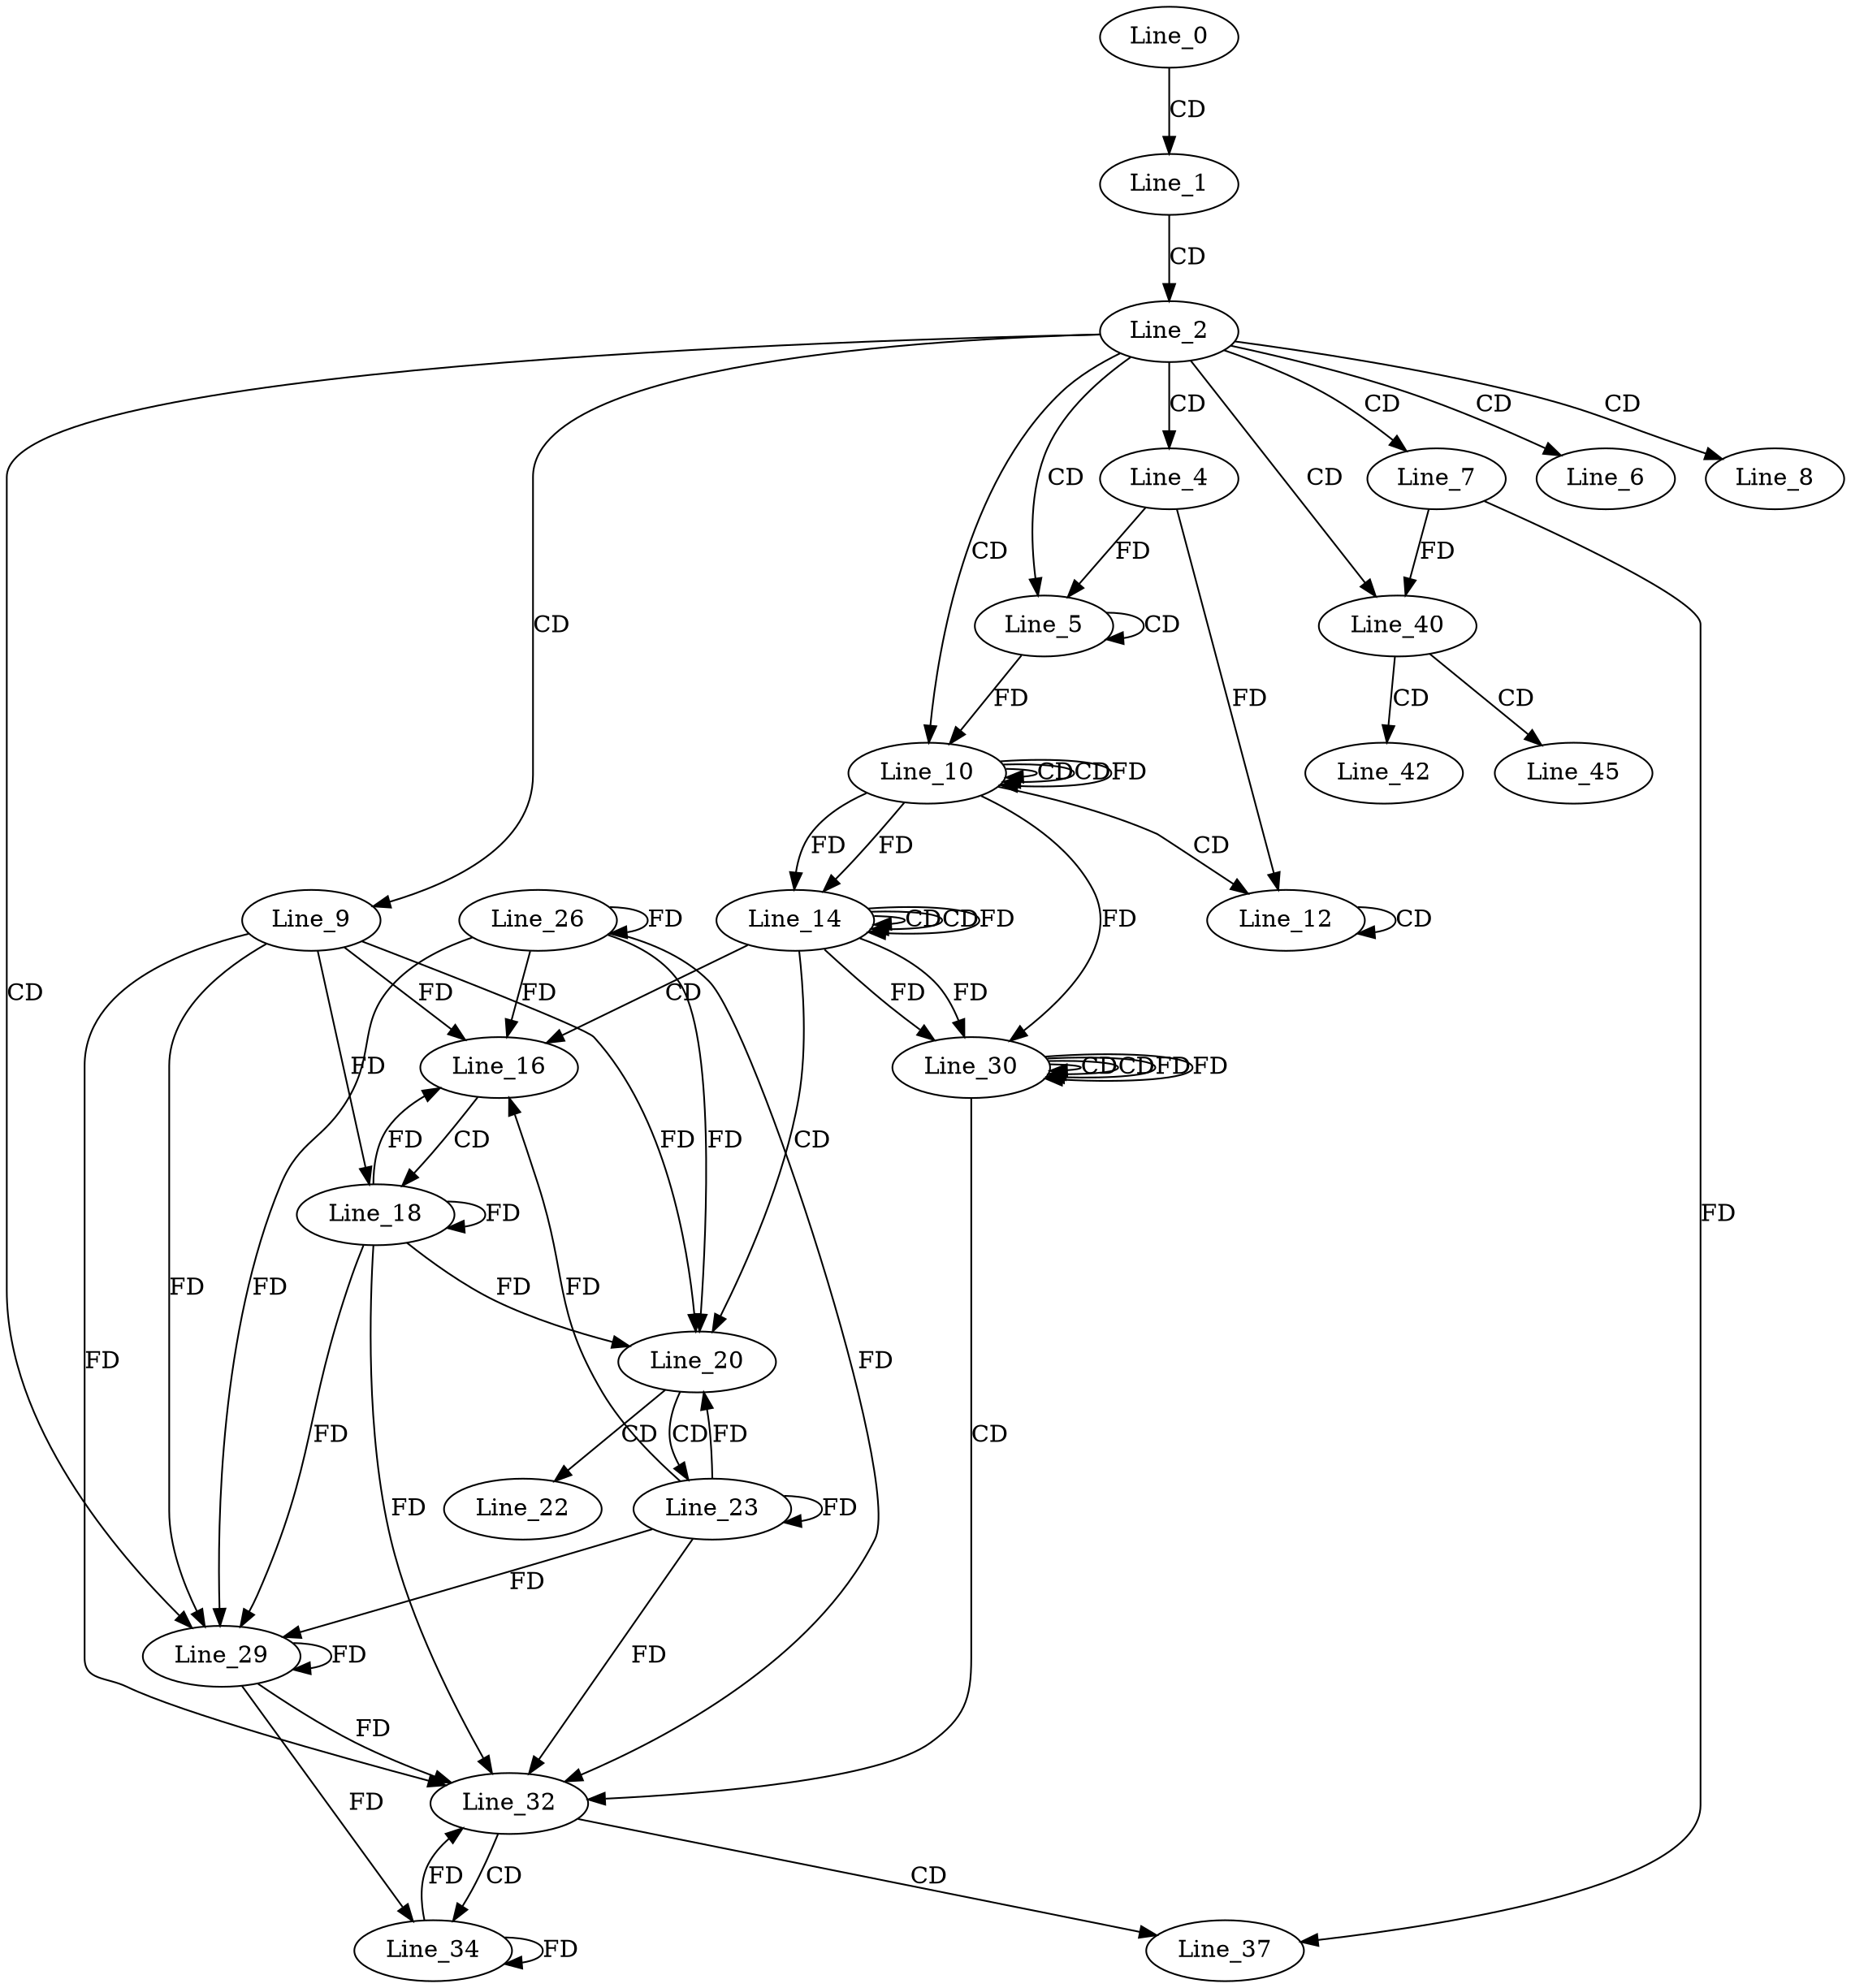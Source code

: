digraph G {
  Line_0;
  Line_1;
  Line_2;
  Line_4;
  Line_5;
  Line_5;
  Line_6;
  Line_7;
  Line_8;
  Line_9;
  Line_10;
  Line_10;
  Line_10;
  Line_12;
  Line_12;
  Line_14;
  Line_14;
  Line_14;
  Line_16;
  Line_18;
  Line_20;
  Line_22;
  Line_23;
  Line_26;
  Line_29;
  Line_30;
  Line_30;
  Line_30;
  Line_32;
  Line_34;
  Line_37;
  Line_40;
  Line_42;
  Line_45;
  Line_0 -> Line_1 [ label="CD" ];
  Line_1 -> Line_2 [ label="CD" ];
  Line_2 -> Line_4 [ label="CD" ];
  Line_2 -> Line_5 [ label="CD" ];
  Line_5 -> Line_5 [ label="CD" ];
  Line_4 -> Line_5 [ label="FD" ];
  Line_2 -> Line_6 [ label="CD" ];
  Line_2 -> Line_7 [ label="CD" ];
  Line_2 -> Line_8 [ label="CD" ];
  Line_2 -> Line_9 [ label="CD" ];
  Line_2 -> Line_10 [ label="CD" ];
  Line_10 -> Line_10 [ label="CD" ];
  Line_5 -> Line_10 [ label="FD" ];
  Line_10 -> Line_10 [ label="CD" ];
  Line_10 -> Line_10 [ label="FD" ];
  Line_10 -> Line_12 [ label="CD" ];
  Line_12 -> Line_12 [ label="CD" ];
  Line_4 -> Line_12 [ label="FD" ];
  Line_14 -> Line_14 [ label="CD" ];
  Line_10 -> Line_14 [ label="FD" ];
  Line_14 -> Line_14 [ label="CD" ];
  Line_14 -> Line_14 [ label="FD" ];
  Line_10 -> Line_14 [ label="FD" ];
  Line_14 -> Line_16 [ label="CD" ];
  Line_9 -> Line_16 [ label="FD" ];
  Line_16 -> Line_18 [ label="CD" ];
  Line_18 -> Line_18 [ label="FD" ];
  Line_9 -> Line_18 [ label="FD" ];
  Line_14 -> Line_20 [ label="CD" ];
  Line_18 -> Line_20 [ label="FD" ];
  Line_9 -> Line_20 [ label="FD" ];
  Line_20 -> Line_22 [ label="CD" ];
  Line_20 -> Line_23 [ label="CD" ];
  Line_23 -> Line_23 [ label="FD" ];
  Line_26 -> Line_26 [ label="FD" ];
  Line_2 -> Line_29 [ label="CD" ];
  Line_18 -> Line_29 [ label="FD" ];
  Line_23 -> Line_29 [ label="FD" ];
  Line_26 -> Line_29 [ label="FD" ];
  Line_9 -> Line_29 [ label="FD" ];
  Line_29 -> Line_29 [ label="FD" ];
  Line_30 -> Line_30 [ label="CD" ];
  Line_14 -> Line_30 [ label="FD" ];
  Line_30 -> Line_30 [ label="CD" ];
  Line_30 -> Line_30 [ label="FD" ];
  Line_14 -> Line_30 [ label="FD" ];
  Line_10 -> Line_30 [ label="FD" ];
  Line_30 -> Line_32 [ label="CD" ];
  Line_18 -> Line_32 [ label="FD" ];
  Line_23 -> Line_32 [ label="FD" ];
  Line_26 -> Line_32 [ label="FD" ];
  Line_9 -> Line_32 [ label="FD" ];
  Line_29 -> Line_32 [ label="FD" ];
  Line_32 -> Line_34 [ label="CD" ];
  Line_34 -> Line_34 [ label="FD" ];
  Line_29 -> Line_34 [ label="FD" ];
  Line_32 -> Line_37 [ label="CD" ];
  Line_7 -> Line_37 [ label="FD" ];
  Line_2 -> Line_40 [ label="CD" ];
  Line_7 -> Line_40 [ label="FD" ];
  Line_40 -> Line_42 [ label="CD" ];
  Line_40 -> Line_45 [ label="CD" ];
  Line_18 -> Line_16 [ label="FD" ];
  Line_23 -> Line_16 [ label="FD" ];
  Line_26 -> Line_16 [ label="FD" ];
  Line_23 -> Line_20 [ label="FD" ];
  Line_26 -> Line_20 [ label="FD" ];
  Line_30 -> Line_30 [ label="FD" ];
  Line_34 -> Line_32 [ label="FD" ];
}
